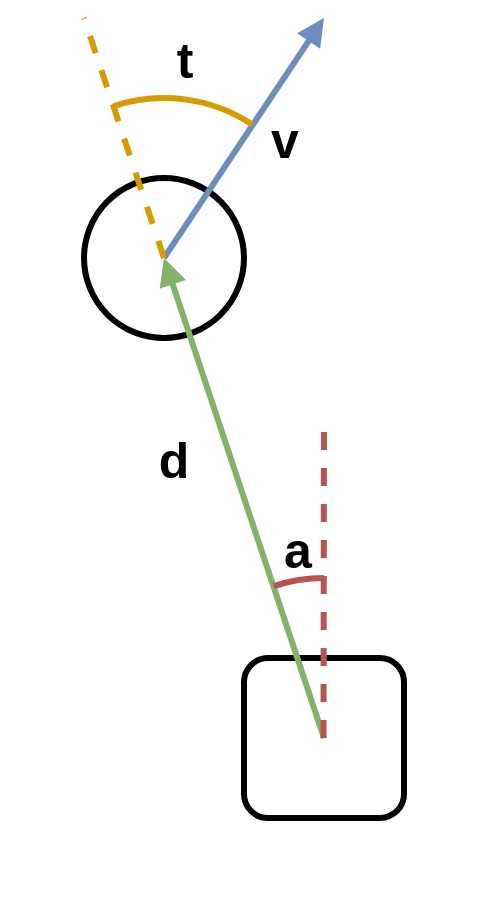 <mxfile>
    <diagram id="2g0cRhQ7bp6MevHxSBc5" name="Page-1">
        <mxGraphModel dx="746" dy="618" grid="1" gridSize="10" guides="1" tooltips="1" connect="1" arrows="1" fold="1" page="1" pageScale="1" pageWidth="2339" pageHeight="3300" math="0" shadow="0">
            <root>
                <mxCell id="0"/>
                <mxCell id="1" parent="0"/>
                <mxCell id="2" value="" style="rounded=1;whiteSpace=wrap;html=1;fillColor=none;strokeWidth=3;" parent="1" vertex="1">
                    <mxGeometry x="400" y="360" width="80" height="80" as="geometry"/>
                </mxCell>
                <mxCell id="3" value="" style="ellipse;whiteSpace=wrap;html=1;aspect=fixed;fillColor=none;strokeWidth=3;" parent="1" vertex="1">
                    <mxGeometry x="320" y="120" width="80" height="80" as="geometry"/>
                </mxCell>
                <mxCell id="4" value="" style="endArrow=block;html=1;fillColor=#d5e8d4;strokeColor=#82b366;strokeWidth=3;startArrow=none;startFill=0;endFill=1;" parent="1" edge="1">
                    <mxGeometry width="50" height="50" relative="1" as="geometry">
                        <mxPoint x="440" y="400" as="sourcePoint"/>
                        <mxPoint x="360" y="160" as="targetPoint"/>
                    </mxGeometry>
                </mxCell>
                <mxCell id="6" value="" style="verticalLabelPosition=bottom;verticalAlign=top;html=1;shape=mxgraph.basic.arc;startAngle=0.949;endAngle=0;strokeWidth=3;fontSize=25;fillColor=#f8cecc;strokeColor=#b85450;" parent="1" vertex="1">
                    <mxGeometry x="360" y="320" width="160" height="160" as="geometry"/>
                </mxCell>
                <mxCell id="7" value="" style="endArrow=none;html=1;strokeWidth=3;fontSize=25;fillColor=#f8cecc;strokeColor=#b85450;dashed=1;" parent="1" edge="1">
                    <mxGeometry width="50" height="50" relative="1" as="geometry">
                        <mxPoint x="439.74" y="400" as="sourcePoint"/>
                        <mxPoint x="440" y="240" as="targetPoint"/>
                    </mxGeometry>
                </mxCell>
                <mxCell id="8" value="&lt;b&gt;a&lt;/b&gt;" style="text;html=1;strokeColor=none;fillColor=none;align=center;verticalAlign=middle;whiteSpace=wrap;rounded=0;strokeWidth=3;fontSize=25;" parent="1" vertex="1">
                    <mxGeometry x="397" y="290" width="60" height="30" as="geometry"/>
                </mxCell>
                <mxCell id="10" value="&lt;b&gt;d&lt;/b&gt;" style="text;html=1;strokeColor=none;fillColor=none;align=center;verticalAlign=middle;whiteSpace=wrap;rounded=0;strokeWidth=3;fontSize=25;" parent="1" vertex="1">
                    <mxGeometry x="345" y="240" width="40" height="40" as="geometry"/>
                </mxCell>
                <mxCell id="11" value="" style="endArrow=block;html=1;strokeWidth=3;fontSize=25;fillColor=#dae8fc;strokeColor=#6c8ebf;endFill=1;" parent="1" edge="1">
                    <mxGeometry width="50" height="50" relative="1" as="geometry">
                        <mxPoint x="360" y="160" as="sourcePoint"/>
                        <mxPoint x="440" y="40" as="targetPoint"/>
                    </mxGeometry>
                </mxCell>
                <mxCell id="12" value="" style="endArrow=none;html=1;fillColor=#ffe6cc;strokeColor=#d79b00;strokeWidth=3;startArrow=none;startFill=0;endFill=0;dashed=1;" parent="1" edge="1">
                    <mxGeometry width="50" height="50" relative="1" as="geometry">
                        <mxPoint x="360" y="160" as="sourcePoint"/>
                        <mxPoint x="320" y="40" as="targetPoint"/>
                    </mxGeometry>
                </mxCell>
                <mxCell id="13" value="" style="verticalLabelPosition=bottom;verticalAlign=top;html=1;shape=mxgraph.basic.arc;startAngle=0.949;endAngle=0.093;strokeWidth=3;fontSize=25;fillColor=#ffe6cc;strokeColor=#d79b00;" parent="1" vertex="1">
                    <mxGeometry x="280" y="80" width="160" height="160" as="geometry"/>
                </mxCell>
                <mxCell id="15" value="&lt;b&gt;v&lt;/b&gt;" style="text;html=1;align=center;verticalAlign=middle;resizable=0;points=[];autosize=1;strokeColor=none;fillColor=none;fontSize=25;" parent="1" vertex="1">
                    <mxGeometry x="400" y="80" width="40" height="40" as="geometry"/>
                </mxCell>
                <mxCell id="16" value="&lt;b&gt;t&lt;/b&gt;" style="text;html=1;align=center;verticalAlign=middle;resizable=0;points=[];autosize=1;strokeColor=none;fillColor=none;fontSize=25;" parent="1" vertex="1">
                    <mxGeometry x="355" y="40" width="30" height="40" as="geometry"/>
                </mxCell>
            </root>
        </mxGraphModel>
    </diagram>
</mxfile>